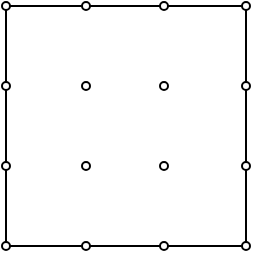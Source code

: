 <mxfile version="27.2.0">
  <diagram name="第 1 页" id="SAa0V_dGnNZgj1_m1_-2">
    <mxGraphModel dx="596" dy="335" grid="1" gridSize="10" guides="1" tooltips="1" connect="1" arrows="1" fold="1" page="1" pageScale="1" pageWidth="827" pageHeight="1169" math="0" shadow="0">
      <root>
        <mxCell id="0" />
        <mxCell id="1" parent="0" />
        <mxCell id="uD_gBPKRbGf4DmkfQiqW-1" value="" style="rounded=0;whiteSpace=wrap;html=1;fillColor=none;" parent="1" vertex="1">
          <mxGeometry x="360" y="240" width="120" height="120" as="geometry" />
        </mxCell>
        <mxCell id="uD_gBPKRbGf4DmkfQiqW-7" value="" style="ellipse;whiteSpace=wrap;html=1;aspect=fixed;" parent="1" vertex="1">
          <mxGeometry x="358" y="238" width="4" height="4" as="geometry" />
        </mxCell>
        <mxCell id="uD_gBPKRbGf4DmkfQiqW-12" value="" style="ellipse;whiteSpace=wrap;html=1;aspect=fixed;" parent="1" vertex="1">
          <mxGeometry x="437" y="238" width="4" height="4" as="geometry" />
        </mxCell>
        <mxCell id="BlKJdgy9hVPK1SEFYLWn-2" value="" style="ellipse;whiteSpace=wrap;html=1;aspect=fixed;" parent="1" vertex="1">
          <mxGeometry x="478" y="238" width="4" height="4" as="geometry" />
        </mxCell>
        <mxCell id="BlKJdgy9hVPK1SEFYLWn-23" value="" style="ellipse;whiteSpace=wrap;html=1;aspect=fixed;" parent="1" vertex="1">
          <mxGeometry x="358" y="278" width="4" height="4" as="geometry" />
        </mxCell>
        <mxCell id="BlKJdgy9hVPK1SEFYLWn-24" value="" style="ellipse;whiteSpace=wrap;html=1;aspect=fixed;" parent="1" vertex="1">
          <mxGeometry x="437" y="278" width="4" height="4" as="geometry" />
        </mxCell>
        <mxCell id="BlKJdgy9hVPK1SEFYLWn-26" value="" style="ellipse;whiteSpace=wrap;html=1;aspect=fixed;" parent="1" vertex="1">
          <mxGeometry x="478" y="278" width="4" height="4" as="geometry" />
        </mxCell>
        <mxCell id="BlKJdgy9hVPK1SEFYLWn-27" value="" style="ellipse;whiteSpace=wrap;html=1;aspect=fixed;" parent="1" vertex="1">
          <mxGeometry x="358" y="318" width="4" height="4" as="geometry" />
        </mxCell>
        <mxCell id="BlKJdgy9hVPK1SEFYLWn-28" value="" style="ellipse;whiteSpace=wrap;html=1;aspect=fixed;" parent="1" vertex="1">
          <mxGeometry x="437" y="318" width="4" height="4" as="geometry" />
        </mxCell>
        <mxCell id="BlKJdgy9hVPK1SEFYLWn-30" value="" style="ellipse;whiteSpace=wrap;html=1;aspect=fixed;" parent="1" vertex="1">
          <mxGeometry x="478" y="318" width="4" height="4" as="geometry" />
        </mxCell>
        <mxCell id="BlKJdgy9hVPK1SEFYLWn-31" value="" style="ellipse;whiteSpace=wrap;html=1;aspect=fixed;" parent="1" vertex="1">
          <mxGeometry x="358" y="358" width="4" height="4" as="geometry" />
        </mxCell>
        <mxCell id="BlKJdgy9hVPK1SEFYLWn-32" value="" style="ellipse;whiteSpace=wrap;html=1;aspect=fixed;" parent="1" vertex="1">
          <mxGeometry x="437" y="358" width="4" height="4" as="geometry" />
        </mxCell>
        <mxCell id="BlKJdgy9hVPK1SEFYLWn-34" value="" style="ellipse;whiteSpace=wrap;html=1;aspect=fixed;" parent="1" vertex="1">
          <mxGeometry x="478" y="358" width="4" height="4" as="geometry" />
        </mxCell>
        <mxCell id="PFHoDirS1wCgLFE2cumE-1" value="" style="ellipse;whiteSpace=wrap;html=1;aspect=fixed;" vertex="1" parent="1">
          <mxGeometry x="398" y="238" width="4" height="4" as="geometry" />
        </mxCell>
        <mxCell id="PFHoDirS1wCgLFE2cumE-2" value="" style="ellipse;whiteSpace=wrap;html=1;aspect=fixed;" vertex="1" parent="1">
          <mxGeometry x="398" y="278" width="4" height="4" as="geometry" />
        </mxCell>
        <mxCell id="PFHoDirS1wCgLFE2cumE-3" value="" style="ellipse;whiteSpace=wrap;html=1;aspect=fixed;" vertex="1" parent="1">
          <mxGeometry x="398" y="318" width="4" height="4" as="geometry" />
        </mxCell>
        <mxCell id="PFHoDirS1wCgLFE2cumE-4" value="" style="ellipse;whiteSpace=wrap;html=1;aspect=fixed;" vertex="1" parent="1">
          <mxGeometry x="398" y="358" width="4" height="4" as="geometry" />
        </mxCell>
      </root>
    </mxGraphModel>
  </diagram>
</mxfile>
